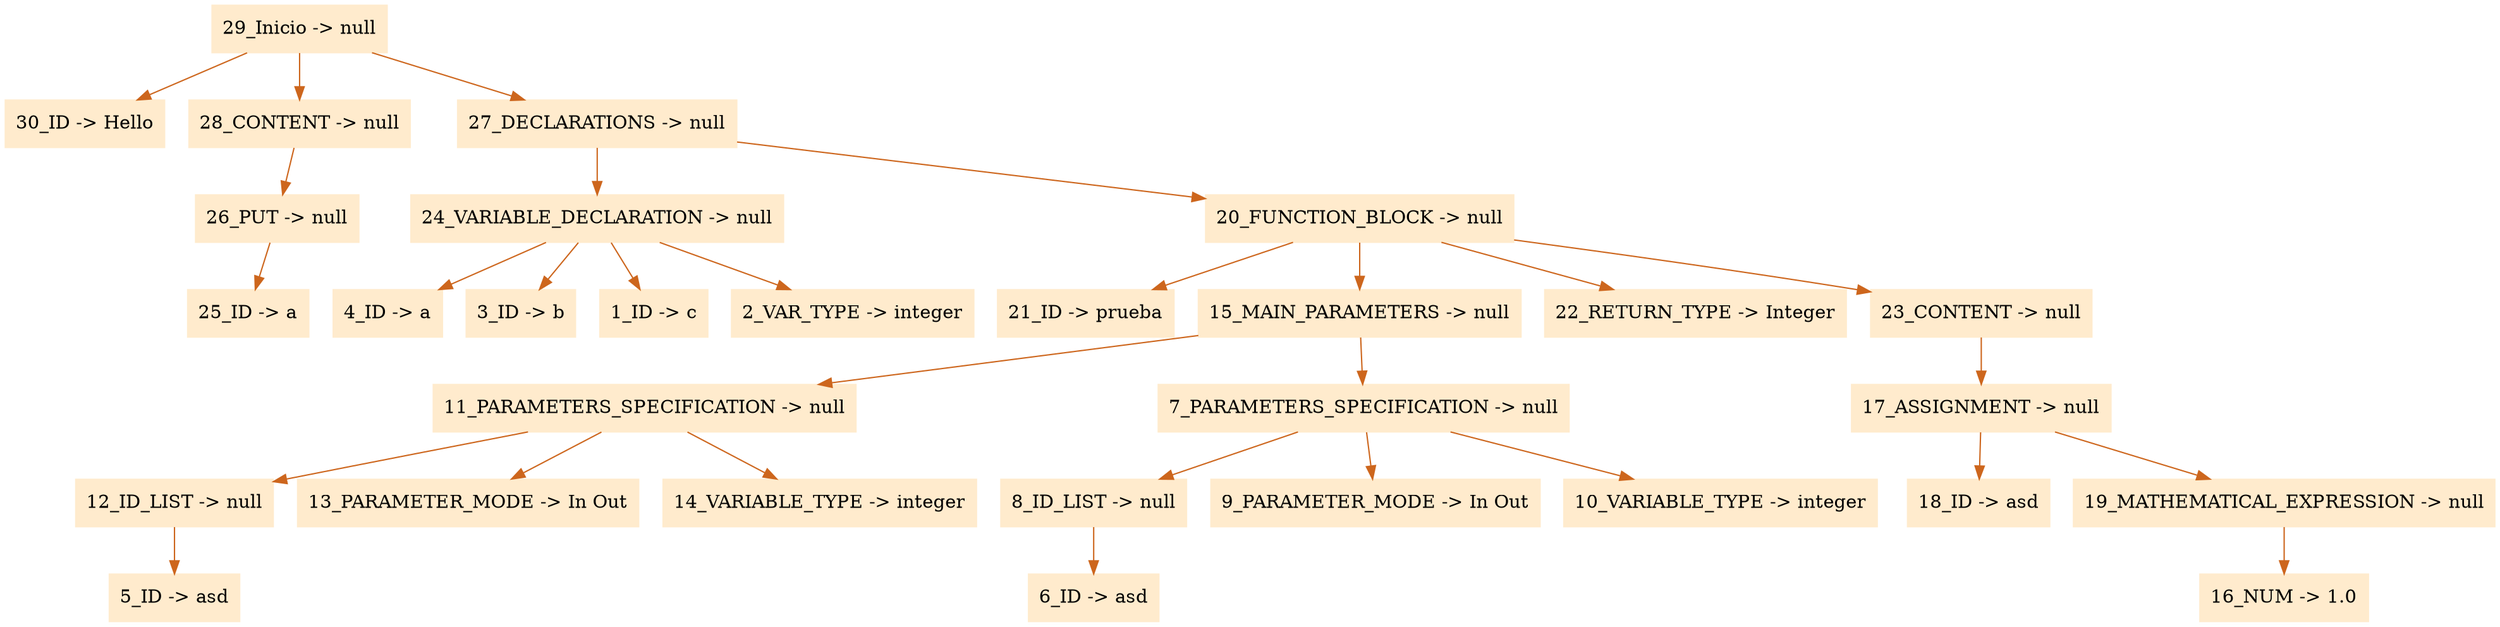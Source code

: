 digraph G {node[shape=box, style=filled, color=blanchedalmond]; edge[color=chocolate3];rankdir=UD 

"29_Inicio -> null"->"30_ID -> Hello"
"29_Inicio -> null"->"28_CONTENT -> null"
"28_CONTENT -> null"->"26_PUT -> null"
"26_PUT -> null"->"25_ID -> a"
"29_Inicio -> null"->"27_DECLARATIONS -> null"
"27_DECLARATIONS -> null"->"24_VARIABLE_DECLARATION -> null"
"24_VARIABLE_DECLARATION -> null"->"4_ID -> a"
"24_VARIABLE_DECLARATION -> null"->"3_ID -> b"
"24_VARIABLE_DECLARATION -> null"->"1_ID -> c"
"24_VARIABLE_DECLARATION -> null"->"2_VAR_TYPE -> integer"
"27_DECLARATIONS -> null"->"20_FUNCTION_BLOCK -> null"
"20_FUNCTION_BLOCK -> null"->"21_ID -> prueba"
"20_FUNCTION_BLOCK -> null"->"15_MAIN_PARAMETERS -> null"
"15_MAIN_PARAMETERS -> null"->"11_PARAMETERS_SPECIFICATION -> null"
"11_PARAMETERS_SPECIFICATION -> null"->"12_ID_LIST -> null"
"12_ID_LIST -> null"->"5_ID -> asd"
"11_PARAMETERS_SPECIFICATION -> null"->"13_PARAMETER_MODE -> In Out"
"11_PARAMETERS_SPECIFICATION -> null"->"14_VARIABLE_TYPE -> integer"
"15_MAIN_PARAMETERS -> null"->"7_PARAMETERS_SPECIFICATION -> null"
"7_PARAMETERS_SPECIFICATION -> null"->"8_ID_LIST -> null"
"8_ID_LIST -> null"->"6_ID -> asd"
"7_PARAMETERS_SPECIFICATION -> null"->"9_PARAMETER_MODE -> In Out"
"7_PARAMETERS_SPECIFICATION -> null"->"10_VARIABLE_TYPE -> integer"
"20_FUNCTION_BLOCK -> null"->"22_RETURN_TYPE -> Integer"
"20_FUNCTION_BLOCK -> null"->"23_CONTENT -> null"
"23_CONTENT -> null"->"17_ASSIGNMENT -> null"
"17_ASSIGNMENT -> null"->"18_ID -> asd"
"17_ASSIGNMENT -> null"->"19_MATHEMATICAL_EXPRESSION -> null"
"19_MATHEMATICAL_EXPRESSION -> null"->"16_NUM -> 1.0"


}
